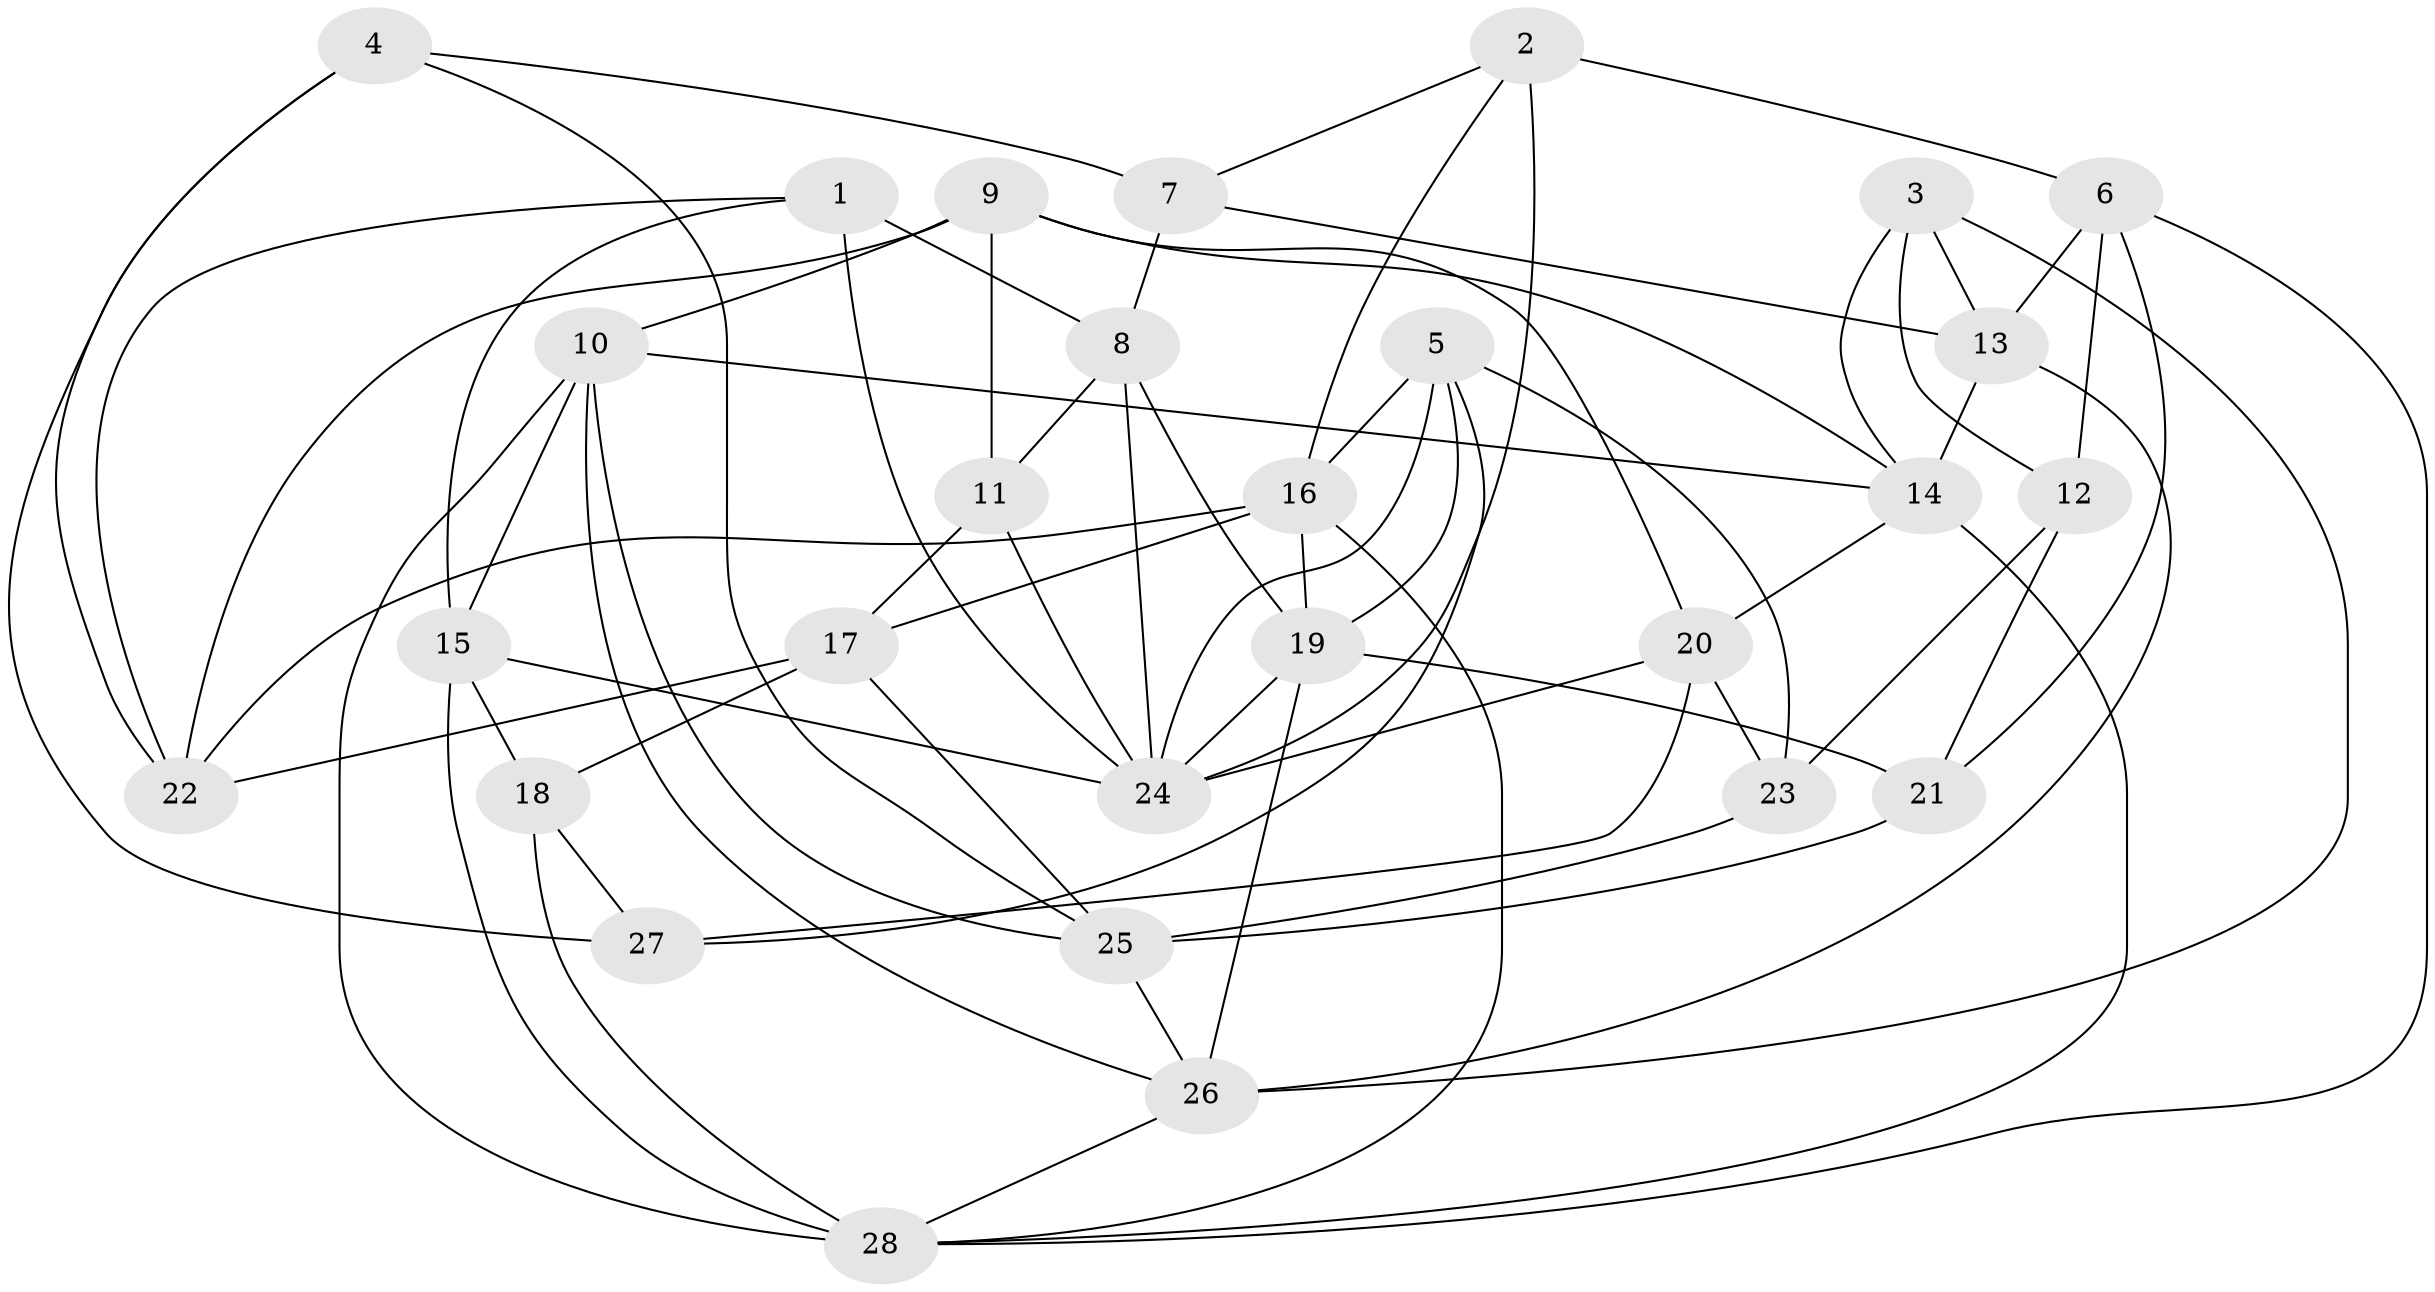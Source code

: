 // original degree distribution, {4: 1.0}
// Generated by graph-tools (version 1.1) at 2025/38/03/04/25 23:38:17]
// undirected, 28 vertices, 70 edges
graph export_dot {
  node [color=gray90,style=filled];
  1;
  2;
  3;
  4;
  5;
  6;
  7;
  8;
  9;
  10;
  11;
  12;
  13;
  14;
  15;
  16;
  17;
  18;
  19;
  20;
  21;
  22;
  23;
  24;
  25;
  26;
  27;
  28;
  1 -- 8 [weight=1.0];
  1 -- 15 [weight=1.0];
  1 -- 22 [weight=1.0];
  1 -- 24 [weight=1.0];
  2 -- 6 [weight=1.0];
  2 -- 7 [weight=1.0];
  2 -- 16 [weight=1.0];
  2 -- 24 [weight=1.0];
  3 -- 12 [weight=1.0];
  3 -- 13 [weight=1.0];
  3 -- 14 [weight=1.0];
  3 -- 26 [weight=1.0];
  4 -- 7 [weight=1.0];
  4 -- 22 [weight=1.0];
  4 -- 25 [weight=1.0];
  4 -- 27 [weight=1.0];
  5 -- 16 [weight=1.0];
  5 -- 19 [weight=1.0];
  5 -- 23 [weight=1.0];
  5 -- 24 [weight=1.0];
  5 -- 27 [weight=2.0];
  6 -- 12 [weight=2.0];
  6 -- 13 [weight=1.0];
  6 -- 21 [weight=1.0];
  6 -- 28 [weight=1.0];
  7 -- 8 [weight=2.0];
  7 -- 13 [weight=2.0];
  8 -- 11 [weight=1.0];
  8 -- 19 [weight=1.0];
  8 -- 24 [weight=1.0];
  9 -- 10 [weight=1.0];
  9 -- 11 [weight=1.0];
  9 -- 14 [weight=1.0];
  9 -- 20 [weight=1.0];
  9 -- 22 [weight=2.0];
  10 -- 14 [weight=1.0];
  10 -- 15 [weight=1.0];
  10 -- 25 [weight=1.0];
  10 -- 26 [weight=1.0];
  10 -- 28 [weight=1.0];
  11 -- 17 [weight=1.0];
  11 -- 24 [weight=1.0];
  12 -- 21 [weight=1.0];
  12 -- 23 [weight=2.0];
  13 -- 14 [weight=1.0];
  13 -- 26 [weight=1.0];
  14 -- 20 [weight=1.0];
  14 -- 28 [weight=1.0];
  15 -- 18 [weight=2.0];
  15 -- 24 [weight=1.0];
  15 -- 28 [weight=1.0];
  16 -- 17 [weight=1.0];
  16 -- 19 [weight=1.0];
  16 -- 22 [weight=1.0];
  16 -- 28 [weight=1.0];
  17 -- 18 [weight=2.0];
  17 -- 22 [weight=1.0];
  17 -- 25 [weight=1.0];
  18 -- 27 [weight=2.0];
  18 -- 28 [weight=2.0];
  19 -- 21 [weight=1.0];
  19 -- 24 [weight=1.0];
  19 -- 26 [weight=1.0];
  20 -- 23 [weight=2.0];
  20 -- 24 [weight=1.0];
  20 -- 27 [weight=1.0];
  21 -- 25 [weight=1.0];
  23 -- 25 [weight=1.0];
  25 -- 26 [weight=1.0];
  26 -- 28 [weight=1.0];
}
